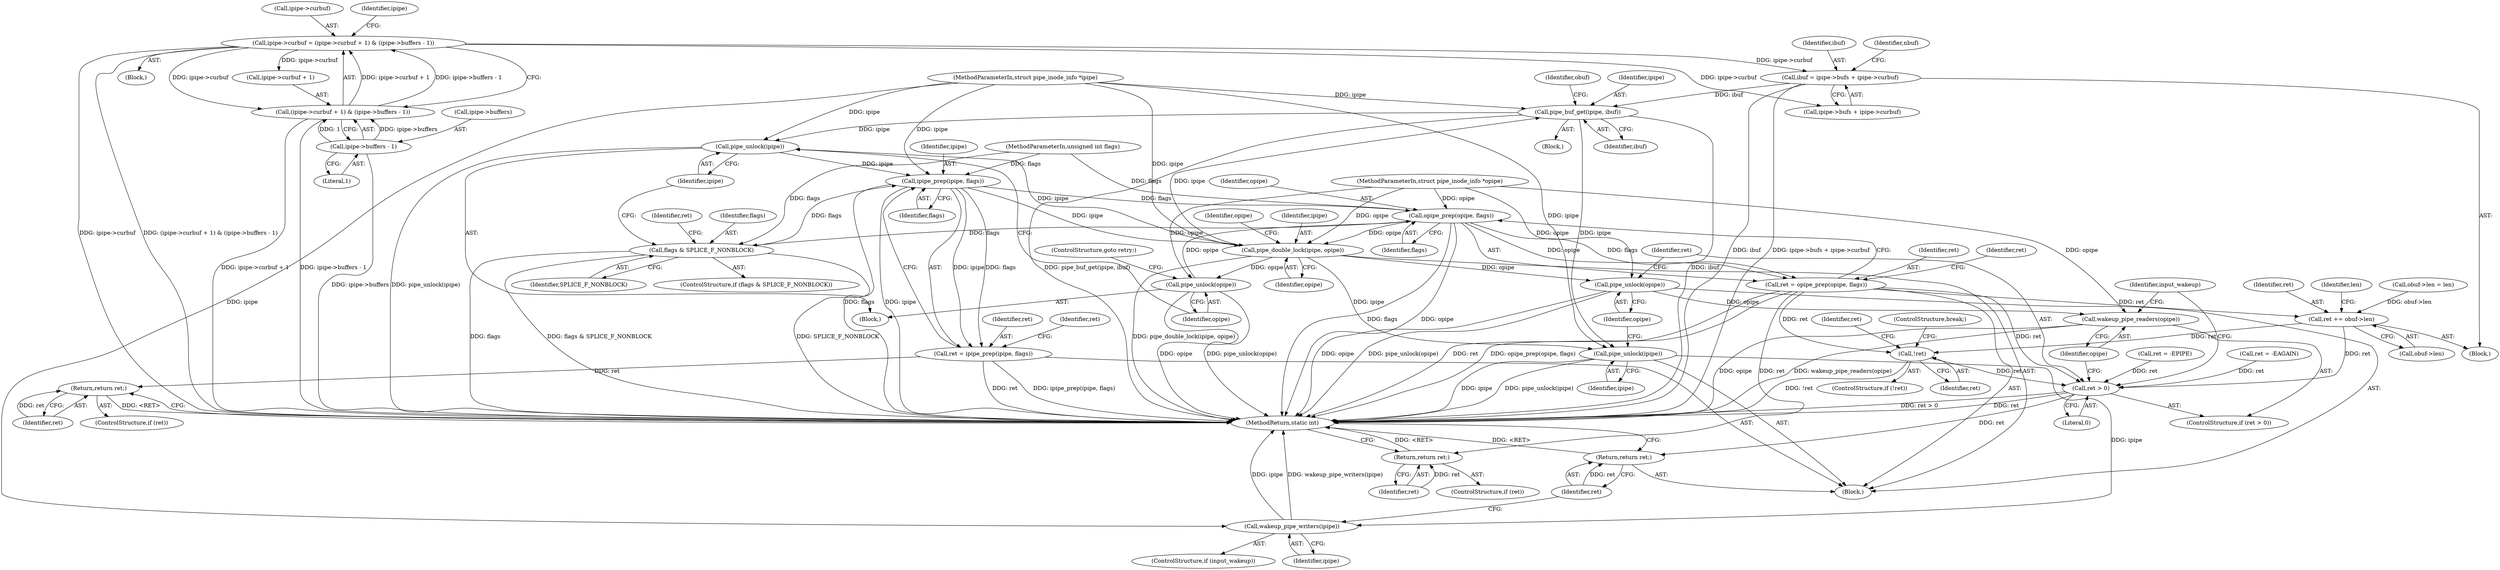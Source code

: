 digraph "1_linux_6b3a707736301c2128ca85ce85fb13f60b5e350a_2@integer" {
"1000210" [label="(Call,ibuf = ipipe->bufs + ipipe->curbuf)"];
"1000262" [label="(Call,ipipe->curbuf = (ipipe->curbuf + 1) & (ipipe->buffers - 1))"];
"1000266" [label="(Call,(ipipe->curbuf + 1) & (ipipe->buffers - 1))"];
"1000272" [label="(Call,ipipe->buffers - 1)"];
"1000286" [label="(Call,pipe_buf_get(ipipe, ibuf))"];
"1000205" [label="(Call,pipe_unlock(ipipe))"];
"1000128" [label="(Call,ipipe_prep(ipipe, flags))"];
"1000126" [label="(Call,ret = ipipe_prep(ipipe, flags))"];
"1000133" [label="(Return,return ret;)"];
"1000137" [label="(Call,opipe_prep(opipe, flags))"];
"1000135" [label="(Call,ret = opipe_prep(opipe, flags))"];
"1000142" [label="(Return,return ret;)"];
"1000160" [label="(Call,!ret)"];
"1000340" [label="(Call,ret > 0)"];
"1000349" [label="(Return,return ret;)"];
"1000324" [label="(Call,ret += obuf->len)"];
"1000144" [label="(Call,pipe_double_lock(ipipe, opipe))"];
"1000207" [label="(Call,pipe_unlock(opipe))"];
"1000335" [label="(Call,pipe_unlock(ipipe))"];
"1000347" [label="(Call,wakeup_pipe_writers(ipipe))"];
"1000337" [label="(Call,pipe_unlock(opipe))"];
"1000343" [label="(Call,wakeup_pipe_readers(opipe))"];
"1000196" [label="(Call,flags & SPLICE_F_NONBLOCK)"];
"1000325" [label="(Identifier,ret)"];
"1000137" [label="(Call,opipe_prep(opipe, flags))"];
"1000148" [label="(Block,)"];
"1000273" [label="(Call,ipipe->buffers)"];
"1000133" [label="(Return,return ret;)"];
"1000340" [label="(Call,ret > 0)"];
"1000272" [label="(Call,ipipe->buffers - 1)"];
"1000345" [label="(ControlStructure,if (input_wakeup))"];
"1000209" [label="(ControlStructure,goto retry;)"];
"1000247" [label="(Block,)"];
"1000341" [label="(Identifier,ret)"];
"1000339" [label="(ControlStructure,if (ret > 0))"];
"1000343" [label="(Call,wakeup_pipe_readers(opipe))"];
"1000208" [label="(Identifier,opipe)"];
"1000139" [label="(Identifier,flags)"];
"1000129" [label="(Identifier,ipipe)"];
"1000162" [label="(Call,ret = -EPIPE)"];
"1000126" [label="(Call,ret = ipipe_prep(ipipe, flags))"];
"1000138" [label="(Identifier,opipe)"];
"1000160" [label="(Call,!ret)"];
"1000263" [label="(Call,ipipe->curbuf)"];
"1000346" [label="(Identifier,input_wakeup)"];
"1000338" [label="(Identifier,opipe)"];
"1000285" [label="(Block,)"];
"1000262" [label="(Call,ipipe->curbuf = (ipipe->curbuf + 1) & (ipipe->buffers - 1))"];
"1000161" [label="(Identifier,ret)"];
"1000127" [label="(Identifier,ret)"];
"1000196" [label="(Call,flags & SPLICE_F_NONBLOCK)"];
"1000212" [label="(Call,ipipe->bufs + ipipe->curbuf)"];
"1000191" [label="(Block,)"];
"1000195" [label="(ControlStructure,if (flags & SPLICE_F_NONBLOCK))"];
"1000112" [label="(MethodParameterIn,unsigned int flags)"];
"1000205" [label="(Call,pipe_unlock(ipipe))"];
"1000140" [label="(ControlStructure,if (ret))"];
"1000141" [label="(Identifier,ret)"];
"1000349" [label="(Return,return ret;)"];
"1000351" [label="(MethodReturn,static int)"];
"1000210" [label="(Call,ibuf = ipipe->bufs + ipipe->curbuf)"];
"1000330" [label="(Identifier,len)"];
"1000109" [label="(MethodParameterIn,struct pipe_inode_info *ipipe)"];
"1000130" [label="(Identifier,flags)"];
"1000288" [label="(Identifier,ibuf)"];
"1000344" [label="(Identifier,opipe)"];
"1000201" [label="(Identifier,ret)"];
"1000134" [label="(Identifier,ret)"];
"1000347" [label="(Call,wakeup_pipe_writers(ipipe))"];
"1000143" [label="(Identifier,ret)"];
"1000146" [label="(Identifier,opipe)"];
"1000113" [label="(Block,)"];
"1000326" [label="(Call,obuf->len)"];
"1000142" [label="(Return,return ret;)"];
"1000198" [label="(Identifier,SPLICE_F_NONBLOCK)"];
"1000163" [label="(Identifier,ret)"];
"1000159" [label="(ControlStructure,if (!ret))"];
"1000152" [label="(Identifier,opipe)"];
"1000110" [label="(MethodParameterIn,struct pipe_inode_info *opipe)"];
"1000301" [label="(Call,obuf->len = len)"];
"1000336" [label="(Identifier,ipipe)"];
"1000342" [label="(Literal,0)"];
"1000337" [label="(Call,pipe_unlock(opipe))"];
"1000267" [label="(Call,ipipe->curbuf + 1)"];
"1000350" [label="(Identifier,ret)"];
"1000206" [label="(Identifier,ipipe)"];
"1000128" [label="(Call,ipipe_prep(ipipe, flags))"];
"1000211" [label="(Identifier,ibuf)"];
"1000266" [label="(Call,(ipipe->curbuf + 1) & (ipipe->buffers - 1))"];
"1000166" [label="(ControlStructure,break;)"];
"1000286" [label="(Call,pipe_buf_get(ipipe, ibuf))"];
"1000136" [label="(Identifier,ret)"];
"1000279" [label="(Identifier,ipipe)"];
"1000145" [label="(Identifier,ipipe)"];
"1000132" [label="(Identifier,ret)"];
"1000144" [label="(Call,pipe_double_lock(ipipe, opipe))"];
"1000276" [label="(Literal,1)"];
"1000220" [label="(Identifier,nbuf)"];
"1000287" [label="(Identifier,ipipe)"];
"1000131" [label="(ControlStructure,if (ret))"];
"1000200" [label="(Call,ret = -EAGAIN)"];
"1000207" [label="(Call,pipe_unlock(opipe))"];
"1000291" [label="(Identifier,obuf)"];
"1000197" [label="(Identifier,flags)"];
"1000135" [label="(Call,ret = opipe_prep(opipe, flags))"];
"1000324" [label="(Call,ret += obuf->len)"];
"1000335" [label="(Call,pipe_unlock(ipipe))"];
"1000348" [label="(Identifier,ipipe)"];
"1000210" -> "1000148"  [label="AST: "];
"1000210" -> "1000212"  [label="CFG: "];
"1000211" -> "1000210"  [label="AST: "];
"1000212" -> "1000210"  [label="AST: "];
"1000220" -> "1000210"  [label="CFG: "];
"1000210" -> "1000351"  [label="DDG: ipipe->bufs + ipipe->curbuf"];
"1000210" -> "1000351"  [label="DDG: ibuf"];
"1000262" -> "1000210"  [label="DDG: ipipe->curbuf"];
"1000210" -> "1000286"  [label="DDG: ibuf"];
"1000262" -> "1000247"  [label="AST: "];
"1000262" -> "1000266"  [label="CFG: "];
"1000263" -> "1000262"  [label="AST: "];
"1000266" -> "1000262"  [label="AST: "];
"1000279" -> "1000262"  [label="CFG: "];
"1000262" -> "1000351"  [label="DDG: ipipe->curbuf"];
"1000262" -> "1000351"  [label="DDG: (ipipe->curbuf + 1) & (ipipe->buffers - 1)"];
"1000262" -> "1000212"  [label="DDG: ipipe->curbuf"];
"1000266" -> "1000262"  [label="DDG: ipipe->curbuf + 1"];
"1000266" -> "1000262"  [label="DDG: ipipe->buffers - 1"];
"1000262" -> "1000266"  [label="DDG: ipipe->curbuf"];
"1000262" -> "1000267"  [label="DDG: ipipe->curbuf"];
"1000266" -> "1000272"  [label="CFG: "];
"1000267" -> "1000266"  [label="AST: "];
"1000272" -> "1000266"  [label="AST: "];
"1000266" -> "1000351"  [label="DDG: ipipe->curbuf + 1"];
"1000266" -> "1000351"  [label="DDG: ipipe->buffers - 1"];
"1000272" -> "1000266"  [label="DDG: ipipe->buffers"];
"1000272" -> "1000266"  [label="DDG: 1"];
"1000272" -> "1000276"  [label="CFG: "];
"1000273" -> "1000272"  [label="AST: "];
"1000276" -> "1000272"  [label="AST: "];
"1000272" -> "1000351"  [label="DDG: ipipe->buffers"];
"1000286" -> "1000285"  [label="AST: "];
"1000286" -> "1000288"  [label="CFG: "];
"1000287" -> "1000286"  [label="AST: "];
"1000288" -> "1000286"  [label="AST: "];
"1000291" -> "1000286"  [label="CFG: "];
"1000286" -> "1000351"  [label="DDG: pipe_buf_get(ipipe, ibuf)"];
"1000286" -> "1000351"  [label="DDG: ibuf"];
"1000286" -> "1000205"  [label="DDG: ipipe"];
"1000144" -> "1000286"  [label="DDG: ipipe"];
"1000109" -> "1000286"  [label="DDG: ipipe"];
"1000286" -> "1000335"  [label="DDG: ipipe"];
"1000205" -> "1000191"  [label="AST: "];
"1000205" -> "1000206"  [label="CFG: "];
"1000206" -> "1000205"  [label="AST: "];
"1000208" -> "1000205"  [label="CFG: "];
"1000205" -> "1000351"  [label="DDG: pipe_unlock(ipipe)"];
"1000205" -> "1000128"  [label="DDG: ipipe"];
"1000144" -> "1000205"  [label="DDG: ipipe"];
"1000109" -> "1000205"  [label="DDG: ipipe"];
"1000128" -> "1000126"  [label="AST: "];
"1000128" -> "1000130"  [label="CFG: "];
"1000129" -> "1000128"  [label="AST: "];
"1000130" -> "1000128"  [label="AST: "];
"1000126" -> "1000128"  [label="CFG: "];
"1000128" -> "1000351"  [label="DDG: flags"];
"1000128" -> "1000351"  [label="DDG: ipipe"];
"1000128" -> "1000126"  [label="DDG: ipipe"];
"1000128" -> "1000126"  [label="DDG: flags"];
"1000109" -> "1000128"  [label="DDG: ipipe"];
"1000196" -> "1000128"  [label="DDG: flags"];
"1000112" -> "1000128"  [label="DDG: flags"];
"1000128" -> "1000137"  [label="DDG: flags"];
"1000128" -> "1000144"  [label="DDG: ipipe"];
"1000126" -> "1000113"  [label="AST: "];
"1000127" -> "1000126"  [label="AST: "];
"1000132" -> "1000126"  [label="CFG: "];
"1000126" -> "1000351"  [label="DDG: ret"];
"1000126" -> "1000351"  [label="DDG: ipipe_prep(ipipe, flags)"];
"1000126" -> "1000133"  [label="DDG: ret"];
"1000133" -> "1000131"  [label="AST: "];
"1000133" -> "1000134"  [label="CFG: "];
"1000134" -> "1000133"  [label="AST: "];
"1000351" -> "1000133"  [label="CFG: "];
"1000133" -> "1000351"  [label="DDG: <RET>"];
"1000134" -> "1000133"  [label="DDG: ret"];
"1000137" -> "1000135"  [label="AST: "];
"1000137" -> "1000139"  [label="CFG: "];
"1000138" -> "1000137"  [label="AST: "];
"1000139" -> "1000137"  [label="AST: "];
"1000135" -> "1000137"  [label="CFG: "];
"1000137" -> "1000351"  [label="DDG: flags"];
"1000137" -> "1000351"  [label="DDG: opipe"];
"1000137" -> "1000135"  [label="DDG: opipe"];
"1000137" -> "1000135"  [label="DDG: flags"];
"1000207" -> "1000137"  [label="DDG: opipe"];
"1000110" -> "1000137"  [label="DDG: opipe"];
"1000112" -> "1000137"  [label="DDG: flags"];
"1000137" -> "1000144"  [label="DDG: opipe"];
"1000137" -> "1000196"  [label="DDG: flags"];
"1000135" -> "1000113"  [label="AST: "];
"1000136" -> "1000135"  [label="AST: "];
"1000141" -> "1000135"  [label="CFG: "];
"1000135" -> "1000351"  [label="DDG: ret"];
"1000135" -> "1000351"  [label="DDG: opipe_prep(opipe, flags)"];
"1000135" -> "1000142"  [label="DDG: ret"];
"1000135" -> "1000160"  [label="DDG: ret"];
"1000135" -> "1000324"  [label="DDG: ret"];
"1000135" -> "1000340"  [label="DDG: ret"];
"1000142" -> "1000140"  [label="AST: "];
"1000142" -> "1000143"  [label="CFG: "];
"1000143" -> "1000142"  [label="AST: "];
"1000351" -> "1000142"  [label="CFG: "];
"1000142" -> "1000351"  [label="DDG: <RET>"];
"1000143" -> "1000142"  [label="DDG: ret"];
"1000160" -> "1000159"  [label="AST: "];
"1000160" -> "1000161"  [label="CFG: "];
"1000161" -> "1000160"  [label="AST: "];
"1000163" -> "1000160"  [label="CFG: "];
"1000166" -> "1000160"  [label="CFG: "];
"1000160" -> "1000351"  [label="DDG: !ret"];
"1000324" -> "1000160"  [label="DDG: ret"];
"1000160" -> "1000340"  [label="DDG: ret"];
"1000340" -> "1000339"  [label="AST: "];
"1000340" -> "1000342"  [label="CFG: "];
"1000341" -> "1000340"  [label="AST: "];
"1000342" -> "1000340"  [label="AST: "];
"1000344" -> "1000340"  [label="CFG: "];
"1000346" -> "1000340"  [label="CFG: "];
"1000340" -> "1000351"  [label="DDG: ret > 0"];
"1000340" -> "1000351"  [label="DDG: ret"];
"1000200" -> "1000340"  [label="DDG: ret"];
"1000324" -> "1000340"  [label="DDG: ret"];
"1000162" -> "1000340"  [label="DDG: ret"];
"1000340" -> "1000349"  [label="DDG: ret"];
"1000349" -> "1000113"  [label="AST: "];
"1000349" -> "1000350"  [label="CFG: "];
"1000350" -> "1000349"  [label="AST: "];
"1000351" -> "1000349"  [label="CFG: "];
"1000349" -> "1000351"  [label="DDG: <RET>"];
"1000350" -> "1000349"  [label="DDG: ret"];
"1000324" -> "1000148"  [label="AST: "];
"1000324" -> "1000326"  [label="CFG: "];
"1000325" -> "1000324"  [label="AST: "];
"1000326" -> "1000324"  [label="AST: "];
"1000330" -> "1000324"  [label="CFG: "];
"1000301" -> "1000324"  [label="DDG: obuf->len"];
"1000144" -> "1000113"  [label="AST: "];
"1000144" -> "1000146"  [label="CFG: "];
"1000145" -> "1000144"  [label="AST: "];
"1000146" -> "1000144"  [label="AST: "];
"1000152" -> "1000144"  [label="CFG: "];
"1000144" -> "1000351"  [label="DDG: pipe_double_lock(ipipe, opipe)"];
"1000109" -> "1000144"  [label="DDG: ipipe"];
"1000110" -> "1000144"  [label="DDG: opipe"];
"1000144" -> "1000207"  [label="DDG: opipe"];
"1000144" -> "1000335"  [label="DDG: ipipe"];
"1000144" -> "1000337"  [label="DDG: opipe"];
"1000207" -> "1000191"  [label="AST: "];
"1000207" -> "1000208"  [label="CFG: "];
"1000208" -> "1000207"  [label="AST: "];
"1000209" -> "1000207"  [label="CFG: "];
"1000207" -> "1000351"  [label="DDG: opipe"];
"1000207" -> "1000351"  [label="DDG: pipe_unlock(opipe)"];
"1000110" -> "1000207"  [label="DDG: opipe"];
"1000335" -> "1000113"  [label="AST: "];
"1000335" -> "1000336"  [label="CFG: "];
"1000336" -> "1000335"  [label="AST: "];
"1000338" -> "1000335"  [label="CFG: "];
"1000335" -> "1000351"  [label="DDG: ipipe"];
"1000335" -> "1000351"  [label="DDG: pipe_unlock(ipipe)"];
"1000109" -> "1000335"  [label="DDG: ipipe"];
"1000335" -> "1000347"  [label="DDG: ipipe"];
"1000347" -> "1000345"  [label="AST: "];
"1000347" -> "1000348"  [label="CFG: "];
"1000348" -> "1000347"  [label="AST: "];
"1000350" -> "1000347"  [label="CFG: "];
"1000347" -> "1000351"  [label="DDG: ipipe"];
"1000347" -> "1000351"  [label="DDG: wakeup_pipe_writers(ipipe)"];
"1000109" -> "1000347"  [label="DDG: ipipe"];
"1000337" -> "1000113"  [label="AST: "];
"1000337" -> "1000338"  [label="CFG: "];
"1000338" -> "1000337"  [label="AST: "];
"1000341" -> "1000337"  [label="CFG: "];
"1000337" -> "1000351"  [label="DDG: opipe"];
"1000337" -> "1000351"  [label="DDG: pipe_unlock(opipe)"];
"1000110" -> "1000337"  [label="DDG: opipe"];
"1000337" -> "1000343"  [label="DDG: opipe"];
"1000343" -> "1000339"  [label="AST: "];
"1000343" -> "1000344"  [label="CFG: "];
"1000344" -> "1000343"  [label="AST: "];
"1000346" -> "1000343"  [label="CFG: "];
"1000343" -> "1000351"  [label="DDG: opipe"];
"1000343" -> "1000351"  [label="DDG: wakeup_pipe_readers(opipe)"];
"1000110" -> "1000343"  [label="DDG: opipe"];
"1000196" -> "1000195"  [label="AST: "];
"1000196" -> "1000198"  [label="CFG: "];
"1000197" -> "1000196"  [label="AST: "];
"1000198" -> "1000196"  [label="AST: "];
"1000201" -> "1000196"  [label="CFG: "];
"1000206" -> "1000196"  [label="CFG: "];
"1000196" -> "1000351"  [label="DDG: flags"];
"1000196" -> "1000351"  [label="DDG: flags & SPLICE_F_NONBLOCK"];
"1000196" -> "1000351"  [label="DDG: SPLICE_F_NONBLOCK"];
"1000112" -> "1000196"  [label="DDG: flags"];
}
